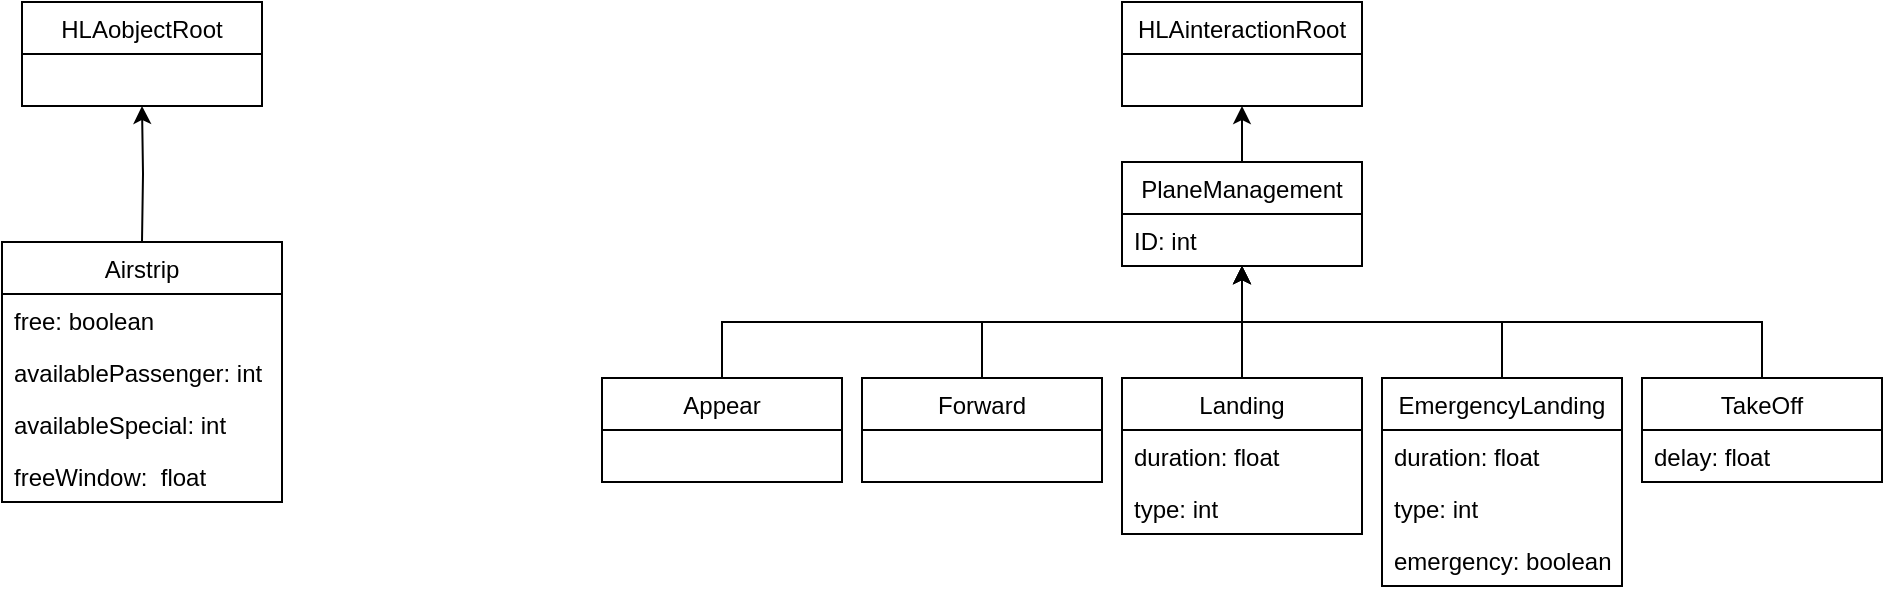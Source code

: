 <mxfile version="18.1.3" type="device"><diagram id="_38RrKm9Xp1zckiEw5fQ" name="Strona-1"><mxGraphModel dx="1106" dy="616" grid="1" gridSize="10" guides="1" tooltips="1" connect="1" arrows="1" fold="1" page="1" pageScale="1" pageWidth="827" pageHeight="1169" math="0" shadow="0"><root><mxCell id="0"/><mxCell id="1" parent="0"/><mxCell id="2mlzZoOt-uVKQXXEFGmI-1" value="HLAobjectRoot" style="swimlane;fontStyle=0;childLayout=stackLayout;horizontal=1;startSize=26;fillColor=none;horizontalStack=0;resizeParent=1;resizeParentMax=0;resizeLast=0;collapsible=1;marginBottom=0;" parent="1" vertex="1"><mxGeometry x="130" y="120" width="120" height="52" as="geometry"/></mxCell><mxCell id="2mlzZoOt-uVKQXXEFGmI-18" style="edgeStyle=orthogonalEdgeStyle;rounded=0;orthogonalLoop=1;jettySize=auto;html=1;exitX=0.5;exitY=0;exitDx=0;exitDy=0;entryX=0.5;entryY=1;entryDx=0;entryDy=0;" parent="1" target="2mlzZoOt-uVKQXXEFGmI-1" edge="1"><mxGeometry relative="1" as="geometry"><mxPoint x="190" y="240" as="sourcePoint"/></mxGeometry></mxCell><mxCell id="2mlzZoOt-uVKQXXEFGmI-19" value="HLAinteractionRoot" style="swimlane;fontStyle=0;childLayout=stackLayout;horizontal=1;startSize=26;fillColor=none;horizontalStack=0;resizeParent=1;resizeParentMax=0;resizeLast=0;collapsible=1;marginBottom=0;" parent="1" vertex="1"><mxGeometry x="680" y="120" width="120" height="52" as="geometry"/></mxCell><mxCell id="2mlzZoOt-uVKQXXEFGmI-44" style="edgeStyle=orthogonalEdgeStyle;rounded=0;orthogonalLoop=1;jettySize=auto;html=1;exitX=0.5;exitY=0;exitDx=0;exitDy=0;entryX=0.5;entryY=1;entryDx=0;entryDy=0;" parent="1" source="2mlzZoOt-uVKQXXEFGmI-23" target="2mlzZoOt-uVKQXXEFGmI-19" edge="1"><mxGeometry relative="1" as="geometry"/></mxCell><mxCell id="2mlzZoOt-uVKQXXEFGmI-23" value="PlaneManagement" style="swimlane;fontStyle=0;childLayout=stackLayout;horizontal=1;startSize=26;fillColor=none;horizontalStack=0;resizeParent=1;resizeParentMax=0;resizeLast=0;collapsible=1;marginBottom=0;" parent="1" vertex="1"><mxGeometry x="680" y="200" width="120" height="52" as="geometry"/></mxCell><mxCell id="2mlzZoOt-uVKQXXEFGmI-24" value="ID: int" style="text;strokeColor=none;fillColor=none;align=left;verticalAlign=top;spacingLeft=4;spacingRight=4;overflow=hidden;rotatable=0;points=[[0,0.5],[1,0.5]];portConstraint=eastwest;" parent="2mlzZoOt-uVKQXXEFGmI-23" vertex="1"><mxGeometry y="26" width="120" height="26" as="geometry"/></mxCell><mxCell id="2mlzZoOt-uVKQXXEFGmI-45" style="edgeStyle=orthogonalEdgeStyle;rounded=0;orthogonalLoop=1;jettySize=auto;html=1;exitX=0.5;exitY=0;exitDx=0;exitDy=0;" parent="1" source="2mlzZoOt-uVKQXXEFGmI-27" target="2mlzZoOt-uVKQXXEFGmI-23" edge="1"><mxGeometry relative="1" as="geometry"/></mxCell><mxCell id="2mlzZoOt-uVKQXXEFGmI-27" value="Appear" style="swimlane;fontStyle=0;childLayout=stackLayout;horizontal=1;startSize=26;fillColor=none;horizontalStack=0;resizeParent=1;resizeParentMax=0;resizeLast=0;collapsible=1;marginBottom=0;" parent="1" vertex="1"><mxGeometry x="420" y="308" width="120" height="52" as="geometry"/></mxCell><mxCell id="2mlzZoOt-uVKQXXEFGmI-46" style="edgeStyle=orthogonalEdgeStyle;rounded=0;orthogonalLoop=1;jettySize=auto;html=1;exitX=0.5;exitY=0;exitDx=0;exitDy=0;" parent="1" source="2mlzZoOt-uVKQXXEFGmI-32" target="2mlzZoOt-uVKQXXEFGmI-23" edge="1"><mxGeometry relative="1" as="geometry"/></mxCell><mxCell id="2mlzZoOt-uVKQXXEFGmI-32" value="Forward" style="swimlane;fontStyle=0;childLayout=stackLayout;horizontal=1;startSize=26;fillColor=none;horizontalStack=0;resizeParent=1;resizeParentMax=0;resizeLast=0;collapsible=1;marginBottom=0;" parent="1" vertex="1"><mxGeometry x="550" y="308" width="120" height="52" as="geometry"/></mxCell><mxCell id="2mlzZoOt-uVKQXXEFGmI-47" style="edgeStyle=orthogonalEdgeStyle;rounded=0;orthogonalLoop=1;jettySize=auto;html=1;exitX=0.5;exitY=0;exitDx=0;exitDy=0;" parent="1" source="2mlzZoOt-uVKQXXEFGmI-36" target="2mlzZoOt-uVKQXXEFGmI-23" edge="1"><mxGeometry relative="1" as="geometry"/></mxCell><mxCell id="2mlzZoOt-uVKQXXEFGmI-36" value="Landing" style="swimlane;fontStyle=0;childLayout=stackLayout;horizontal=1;startSize=26;fillColor=none;horizontalStack=0;resizeParent=1;resizeParentMax=0;resizeLast=0;collapsible=1;marginBottom=0;" parent="1" vertex="1"><mxGeometry x="680" y="308" width="120" height="78" as="geometry"/></mxCell><mxCell id="2mlzZoOt-uVKQXXEFGmI-37" value="duration: float" style="text;strokeColor=none;fillColor=none;align=left;verticalAlign=top;spacingLeft=4;spacingRight=4;overflow=hidden;rotatable=0;points=[[0,0.5],[1,0.5]];portConstraint=eastwest;" parent="2mlzZoOt-uVKQXXEFGmI-36" vertex="1"><mxGeometry y="26" width="120" height="26" as="geometry"/></mxCell><mxCell id="2mlzZoOt-uVKQXXEFGmI-38" value="type: int" style="text;strokeColor=none;fillColor=none;align=left;verticalAlign=top;spacingLeft=4;spacingRight=4;overflow=hidden;rotatable=0;points=[[0,0.5],[1,0.5]];portConstraint=eastwest;" parent="2mlzZoOt-uVKQXXEFGmI-36" vertex="1"><mxGeometry y="52" width="120" height="26" as="geometry"/></mxCell><mxCell id="2mlzZoOt-uVKQXXEFGmI-48" style="edgeStyle=orthogonalEdgeStyle;rounded=0;orthogonalLoop=1;jettySize=auto;html=1;exitX=0.5;exitY=0;exitDx=0;exitDy=0;" parent="1" source="2mlzZoOt-uVKQXXEFGmI-40" target="2mlzZoOt-uVKQXXEFGmI-23" edge="1"><mxGeometry relative="1" as="geometry"/></mxCell><mxCell id="2mlzZoOt-uVKQXXEFGmI-40" value="TakeOff" style="swimlane;fontStyle=0;childLayout=stackLayout;horizontal=1;startSize=26;fillColor=none;horizontalStack=0;resizeParent=1;resizeParentMax=0;resizeLast=0;collapsible=1;marginBottom=0;" parent="1" vertex="1"><mxGeometry x="940" y="308" width="120" height="52" as="geometry"/></mxCell><mxCell id="2mlzZoOt-uVKQXXEFGmI-41" value="delay: float" style="text;strokeColor=none;fillColor=none;align=left;verticalAlign=top;spacingLeft=4;spacingRight=4;overflow=hidden;rotatable=0;points=[[0,0.5],[1,0.5]];portConstraint=eastwest;" parent="2mlzZoOt-uVKQXXEFGmI-40" vertex="1"><mxGeometry y="26" width="120" height="26" as="geometry"/></mxCell><mxCell id="2mlzZoOt-uVKQXXEFGmI-50" value="Airstrip" style="swimlane;fontStyle=0;childLayout=stackLayout;horizontal=1;startSize=26;fillColor=none;horizontalStack=0;resizeParent=1;resizeParentMax=0;resizeLast=0;collapsible=1;marginBottom=0;" parent="1" vertex="1"><mxGeometry x="120" y="240" width="140" height="130" as="geometry"><mxRectangle x="120" y="240" width="70" height="26" as="alternateBounds"/></mxGeometry></mxCell><mxCell id="2mlzZoOt-uVKQXXEFGmI-51" value="free: boolean" style="text;strokeColor=none;fillColor=none;align=left;verticalAlign=top;spacingLeft=4;spacingRight=4;overflow=hidden;rotatable=0;points=[[0,0.5],[1,0.5]];portConstraint=eastwest;" parent="2mlzZoOt-uVKQXXEFGmI-50" vertex="1"><mxGeometry y="26" width="140" height="26" as="geometry"/></mxCell><mxCell id="2mlzZoOt-uVKQXXEFGmI-54" value="availablePassenger: int" style="text;strokeColor=none;fillColor=none;align=left;verticalAlign=top;spacingLeft=4;spacingRight=4;overflow=hidden;rotatable=0;points=[[0,0.5],[1,0.5]];portConstraint=eastwest;" parent="2mlzZoOt-uVKQXXEFGmI-50" vertex="1"><mxGeometry y="52" width="140" height="26" as="geometry"/></mxCell><mxCell id="2mlzZoOt-uVKQXXEFGmI-55" value="availableSpecial: int" style="text;strokeColor=none;fillColor=none;align=left;verticalAlign=top;spacingLeft=4;spacingRight=4;overflow=hidden;rotatable=0;points=[[0,0.5],[1,0.5]];portConstraint=eastwest;" parent="2mlzZoOt-uVKQXXEFGmI-50" vertex="1"><mxGeometry y="78" width="140" height="26" as="geometry"/></mxCell><mxCell id="gR3I11Wu1YzBWzrDk4GF-3" value="freeWindow:  float" style="text;strokeColor=none;fillColor=none;align=left;verticalAlign=top;spacingLeft=4;spacingRight=4;overflow=hidden;rotatable=0;points=[[0,0.5],[1,0.5]];portConstraint=eastwest;" vertex="1" parent="2mlzZoOt-uVKQXXEFGmI-50"><mxGeometry y="104" width="140" height="26" as="geometry"/></mxCell><mxCell id="gR3I11Wu1YzBWzrDk4GF-4" value="EmergencyLanding" style="swimlane;fontStyle=0;childLayout=stackLayout;horizontal=1;startSize=26;fillColor=none;horizontalStack=0;resizeParent=1;resizeParentMax=0;resizeLast=0;collapsible=1;marginBottom=0;" vertex="1" parent="1"><mxGeometry x="810" y="308" width="120" height="104" as="geometry"/></mxCell><mxCell id="gR3I11Wu1YzBWzrDk4GF-5" value="duration: float" style="text;strokeColor=none;fillColor=none;align=left;verticalAlign=top;spacingLeft=4;spacingRight=4;overflow=hidden;rotatable=0;points=[[0,0.5],[1,0.5]];portConstraint=eastwest;" vertex="1" parent="gR3I11Wu1YzBWzrDk4GF-4"><mxGeometry y="26" width="120" height="26" as="geometry"/></mxCell><mxCell id="gR3I11Wu1YzBWzrDk4GF-6" value="type: int" style="text;strokeColor=none;fillColor=none;align=left;verticalAlign=top;spacingLeft=4;spacingRight=4;overflow=hidden;rotatable=0;points=[[0,0.5],[1,0.5]];portConstraint=eastwest;" vertex="1" parent="gR3I11Wu1YzBWzrDk4GF-4"><mxGeometry y="52" width="120" height="26" as="geometry"/></mxCell><mxCell id="gR3I11Wu1YzBWzrDk4GF-7" value="emergency: boolean" style="text;strokeColor=none;fillColor=none;align=left;verticalAlign=top;spacingLeft=4;spacingRight=4;overflow=hidden;rotatable=0;points=[[0,0.5],[1,0.5]];portConstraint=eastwest;" vertex="1" parent="gR3I11Wu1YzBWzrDk4GF-4"><mxGeometry y="78" width="120" height="26" as="geometry"/></mxCell><mxCell id="gR3I11Wu1YzBWzrDk4GF-12" value="" style="endArrow=none;html=1;rounded=0;exitX=0.5;exitY=0;exitDx=0;exitDy=0;" edge="1" parent="1" source="gR3I11Wu1YzBWzrDk4GF-4"><mxGeometry width="50" height="50" relative="1" as="geometry"><mxPoint x="460" y="340" as="sourcePoint"/><mxPoint x="870" y="280" as="targetPoint"/></mxGeometry></mxCell></root></mxGraphModel></diagram></mxfile>